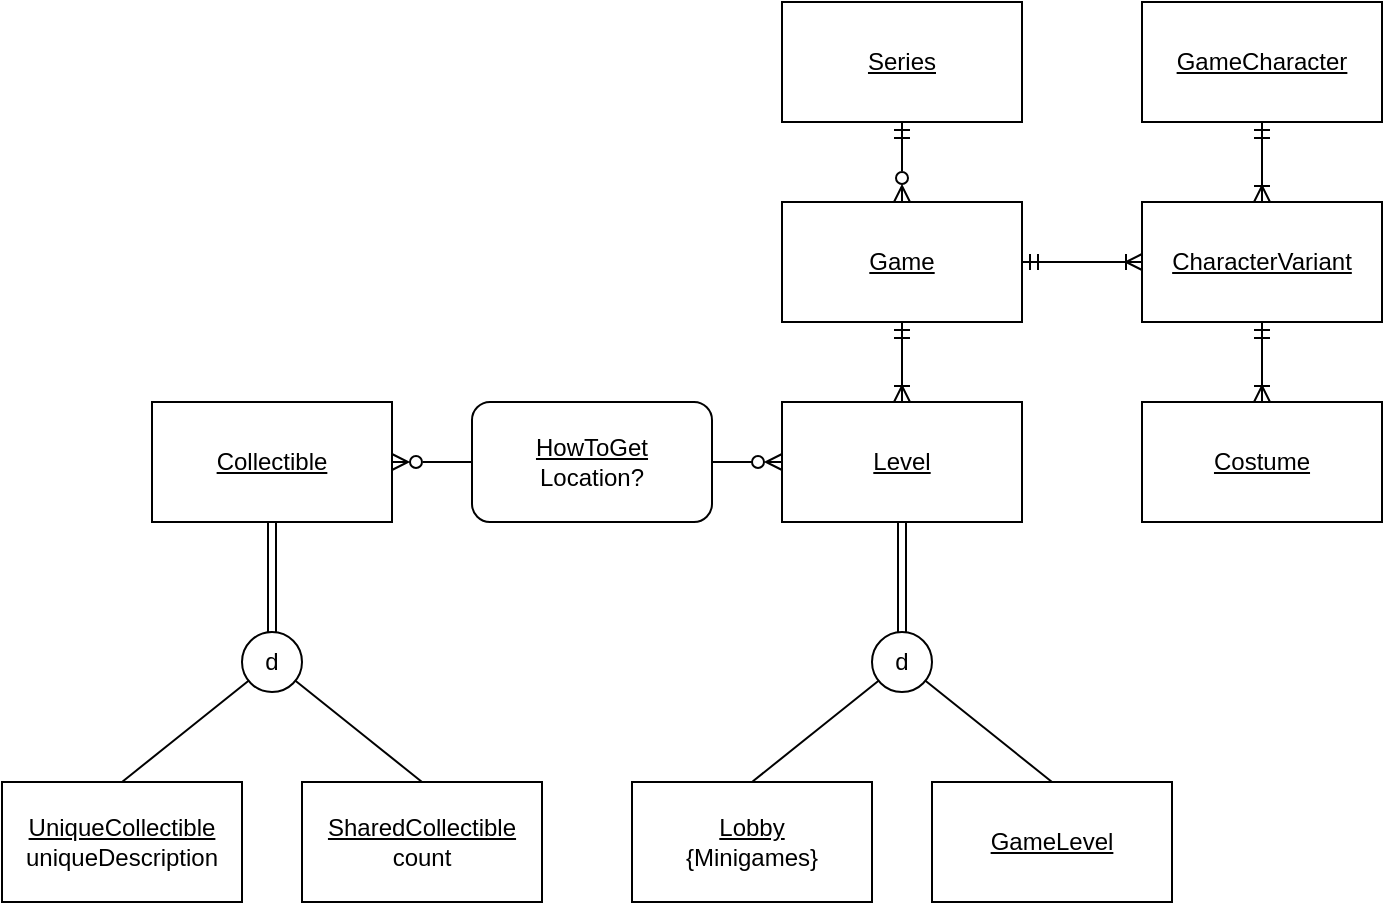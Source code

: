 <mxfile>
    <diagram id="R2lEEEUBdFMjLlhIrx00" name="Page-1">
        <mxGraphModel dx="294" dy="277" grid="1" gridSize="10" guides="1" tooltips="1" connect="1" arrows="1" fold="1" page="1" pageScale="1" pageWidth="850" pageHeight="1100" math="0" shadow="0" extFonts="Permanent Marker^https://fonts.googleapis.com/css?family=Permanent+Marker">
            <root>
                <mxCell id="0"/>
                <mxCell id="1" parent="0"/>
                <mxCell id="lVJTXRHWceeKVDh-Yxau-3" style="edgeStyle=orthogonalEdgeStyle;rounded=0;orthogonalLoop=1;jettySize=auto;html=1;startArrow=ERmandOne;startFill=0;endArrow=ERzeroToMany;endFill=0;" parent="1" source="lVJTXRHWceeKVDh-Yxau-1" target="lVJTXRHWceeKVDh-Yxau-2" edge="1">
                    <mxGeometry relative="1" as="geometry"/>
                </mxCell>
                <mxCell id="lVJTXRHWceeKVDh-Yxau-1" value="&lt;u&gt;Series&lt;/u&gt;" style="rounded=0;whiteSpace=wrap;html=1;" parent="1" vertex="1">
                    <mxGeometry x="460" y="30" width="120" height="60" as="geometry"/>
                </mxCell>
                <mxCell id="lVJTXRHWceeKVDh-Yxau-5" style="edgeStyle=orthogonalEdgeStyle;rounded=0;orthogonalLoop=1;jettySize=auto;html=1;startArrow=ERmandOne;startFill=0;endArrow=ERoneToMany;endFill=0;" parent="1" source="lVJTXRHWceeKVDh-Yxau-2" target="lVJTXRHWceeKVDh-Yxau-4" edge="1">
                    <mxGeometry relative="1" as="geometry"/>
                </mxCell>
                <mxCell id="lVJTXRHWceeKVDh-Yxau-9" style="edgeStyle=orthogonalEdgeStyle;rounded=0;orthogonalLoop=1;jettySize=auto;html=1;startArrow=ERmandOne;startFill=0;endArrow=ERoneToMany;endFill=0;" parent="1" source="lVJTXRHWceeKVDh-Yxau-2" target="lVJTXRHWceeKVDh-Yxau-8" edge="1">
                    <mxGeometry relative="1" as="geometry"/>
                </mxCell>
                <mxCell id="lVJTXRHWceeKVDh-Yxau-2" value="&lt;u&gt;Game&lt;/u&gt;" style="rounded=0;whiteSpace=wrap;html=1;" parent="1" vertex="1">
                    <mxGeometry x="460" y="130" width="120" height="60" as="geometry"/>
                </mxCell>
                <mxCell id="lVJTXRHWceeKVDh-Yxau-4" value="&lt;u&gt;CharacterVariant&lt;/u&gt;" style="rounded=0;whiteSpace=wrap;html=1;" parent="1" vertex="1">
                    <mxGeometry x="640" y="130" width="120" height="60" as="geometry"/>
                </mxCell>
                <mxCell id="lVJTXRHWceeKVDh-Yxau-7" value="" style="edgeStyle=orthogonalEdgeStyle;rounded=0;orthogonalLoop=1;jettySize=auto;html=1;startArrow=ERmandOne;startFill=0;endArrow=ERoneToMany;endFill=0;" parent="1" source="lVJTXRHWceeKVDh-Yxau-6" target="lVJTXRHWceeKVDh-Yxau-4" edge="1">
                    <mxGeometry relative="1" as="geometry"/>
                </mxCell>
                <mxCell id="lVJTXRHWceeKVDh-Yxau-6" value="&lt;u&gt;GameCharacter&lt;/u&gt;" style="rounded=0;whiteSpace=wrap;html=1;" parent="1" vertex="1">
                    <mxGeometry x="640" y="30" width="120" height="60" as="geometry"/>
                </mxCell>
                <mxCell id="lVJTXRHWceeKVDh-Yxau-17" style="edgeStyle=orthogonalEdgeStyle;rounded=0;orthogonalLoop=1;jettySize=auto;html=1;endArrow=none;endFill=0;shape=link;" parent="1" source="lVJTXRHWceeKVDh-Yxau-8" target="lVJTXRHWceeKVDh-Yxau-16" edge="1">
                    <mxGeometry relative="1" as="geometry"/>
                </mxCell>
                <mxCell id="w8CWjafD7gmWsvZGCzTD-2" style="edgeStyle=orthogonalEdgeStyle;rounded=0;orthogonalLoop=1;jettySize=auto;html=1;endArrow=ERzeroToMany;endFill=0;startArrow=none;startFill=0;" parent="1" source="9" target="w8CWjafD7gmWsvZGCzTD-1" edge="1">
                    <mxGeometry relative="1" as="geometry"/>
                </mxCell>
                <mxCell id="lVJTXRHWceeKVDh-Yxau-8" value="&lt;u&gt;Level&lt;/u&gt;" style="rounded=0;whiteSpace=wrap;html=1;" parent="1" vertex="1">
                    <mxGeometry x="460" y="230" width="120" height="60" as="geometry"/>
                </mxCell>
                <mxCell id="lVJTXRHWceeKVDh-Yxau-12" style="edgeStyle=orthogonalEdgeStyle;rounded=0;orthogonalLoop=1;jettySize=auto;html=1;startArrow=ERoneToMany;startFill=0;endArrow=ERmandOne;endFill=0;" parent="1" source="lVJTXRHWceeKVDh-Yxau-10" target="lVJTXRHWceeKVDh-Yxau-4" edge="1">
                    <mxGeometry relative="1" as="geometry"/>
                </mxCell>
                <mxCell id="lVJTXRHWceeKVDh-Yxau-10" value="&lt;u&gt;Costume&lt;/u&gt;" style="rounded=0;whiteSpace=wrap;html=1;" parent="1" vertex="1">
                    <mxGeometry x="640" y="230" width="120" height="60" as="geometry"/>
                </mxCell>
                <mxCell id="lVJTXRHWceeKVDh-Yxau-19" style="rounded=0;orthogonalLoop=1;jettySize=auto;html=1;entryX=0.5;entryY=0;entryDx=0;entryDy=0;endArrow=none;endFill=0;" parent="1" source="lVJTXRHWceeKVDh-Yxau-16" target="lVJTXRHWceeKVDh-Yxau-18" edge="1">
                    <mxGeometry relative="1" as="geometry"/>
                </mxCell>
                <mxCell id="lVJTXRHWceeKVDh-Yxau-21" style="rounded=0;orthogonalLoop=1;jettySize=auto;html=1;entryX=0.5;entryY=0;entryDx=0;entryDy=0;endArrow=none;endFill=0;" parent="1" source="lVJTXRHWceeKVDh-Yxau-16" target="lVJTXRHWceeKVDh-Yxau-20" edge="1">
                    <mxGeometry relative="1" as="geometry"/>
                </mxCell>
                <mxCell id="lVJTXRHWceeKVDh-Yxau-16" value="d" style="ellipse;whiteSpace=wrap;html=1;aspect=fixed;" parent="1" vertex="1">
                    <mxGeometry x="505" y="345" width="30" height="30" as="geometry"/>
                </mxCell>
                <mxCell id="lVJTXRHWceeKVDh-Yxau-18" value="&lt;u&gt;Lobby&lt;/u&gt;&lt;br&gt;{Minigames}" style="rounded=0;whiteSpace=wrap;html=1;" parent="1" vertex="1">
                    <mxGeometry x="385" y="420" width="120" height="60" as="geometry"/>
                </mxCell>
                <mxCell id="lVJTXRHWceeKVDh-Yxau-20" value="&lt;u&gt;GameLevel&lt;/u&gt;" style="rounded=0;whiteSpace=wrap;html=1;" parent="1" vertex="1">
                    <mxGeometry x="535" y="420" width="120" height="60" as="geometry"/>
                </mxCell>
                <mxCell id="5" style="edgeStyle=none;html=1;shape=link;" edge="1" parent="1" source="w8CWjafD7gmWsvZGCzTD-1" target="4">
                    <mxGeometry relative="1" as="geometry"/>
                </mxCell>
                <mxCell id="w8CWjafD7gmWsvZGCzTD-1" value="&lt;u&gt;Collectible&lt;/u&gt;" style="rounded=0;whiteSpace=wrap;html=1;" parent="1" vertex="1">
                    <mxGeometry x="145" y="230" width="120" height="60" as="geometry"/>
                </mxCell>
                <mxCell id="2" value="&lt;u&gt;UniqueCollectible&lt;/u&gt;&lt;br&gt;uniqueDescription" style="rounded=0;whiteSpace=wrap;html=1;" vertex="1" parent="1">
                    <mxGeometry x="70" y="420" width="120" height="60" as="geometry"/>
                </mxCell>
                <mxCell id="3" value="&lt;u&gt;SharedCollectible&lt;br&gt;&lt;/u&gt;count" style="rounded=0;whiteSpace=wrap;html=1;" vertex="1" parent="1">
                    <mxGeometry x="220" y="420" width="120" height="60" as="geometry"/>
                </mxCell>
                <mxCell id="6" style="edgeStyle=none;html=1;entryX=0.5;entryY=0;entryDx=0;entryDy=0;endArrow=none;endFill=0;" edge="1" parent="1" source="4" target="3">
                    <mxGeometry relative="1" as="geometry"/>
                </mxCell>
                <mxCell id="7" style="edgeStyle=none;html=1;entryX=0.5;entryY=0;entryDx=0;entryDy=0;endArrow=none;endFill=0;" edge="1" parent="1" source="4" target="2">
                    <mxGeometry relative="1" as="geometry"/>
                </mxCell>
                <mxCell id="4" value="d" style="ellipse;whiteSpace=wrap;html=1;aspect=fixed;" vertex="1" parent="1">
                    <mxGeometry x="190" y="345" width="30" height="30" as="geometry"/>
                </mxCell>
                <mxCell id="8" value="" style="edgeStyle=orthogonalEdgeStyle;rounded=0;orthogonalLoop=1;jettySize=auto;html=1;endArrow=none;endFill=0;startArrow=ERzeroToMany;startFill=0;" edge="1" parent="1" source="lVJTXRHWceeKVDh-Yxau-8" target="9">
                    <mxGeometry relative="1" as="geometry">
                        <mxPoint x="460" y="260" as="sourcePoint"/>
                        <mxPoint x="265" y="260" as="targetPoint"/>
                    </mxGeometry>
                </mxCell>
                <mxCell id="9" value="&lt;u&gt;HowToGet&lt;/u&gt;&lt;br&gt;Location?" style="rounded=1;whiteSpace=wrap;html=1;" vertex="1" parent="1">
                    <mxGeometry x="305" y="230" width="120" height="60" as="geometry"/>
                </mxCell>
            </root>
        </mxGraphModel>
    </diagram>
</mxfile>